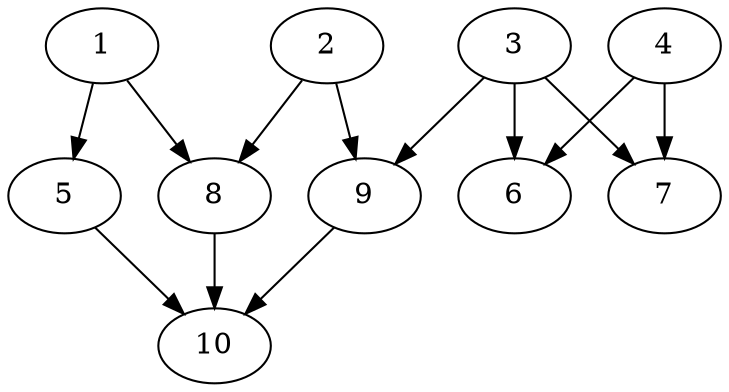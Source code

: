 // DAG automatically generated by daggen at Thu Oct  3 13:58:05 2019
// ./daggen --dot -n 10 --ccr 0.5 --fat 0.7 --regular 0.7 --density 0.5 --mindata 5242880 --maxdata 52428800 
digraph G {
  1 [size="48228352", alpha="0.07", expect_size="24114176"] 
  1 -> 5 [size ="24114176"]
  1 -> 8 [size ="24114176"]
  2 [size="75745280", alpha="0.09", expect_size="37872640"] 
  2 -> 8 [size ="37872640"]
  2 -> 9 [size ="37872640"]
  3 [size="75304960", alpha="0.19", expect_size="37652480"] 
  3 -> 6 [size ="37652480"]
  3 -> 7 [size ="37652480"]
  3 -> 9 [size ="37652480"]
  4 [size="22263808", alpha="0.19", expect_size="11131904"] 
  4 -> 6 [size ="11131904"]
  4 -> 7 [size ="11131904"]
  5 [size="13492224", alpha="0.19", expect_size="6746112"] 
  5 -> 10 [size ="6746112"]
  6 [size="75186176", alpha="0.13", expect_size="37593088"] 
  7 [size="84467712", alpha="0.00", expect_size="42233856"] 
  8 [size="90507264", alpha="0.17", expect_size="45253632"] 
  8 -> 10 [size ="45253632"]
  9 [size="59254784", alpha="0.08", expect_size="29627392"] 
  9 -> 10 [size ="29627392"]
  10 [size="54161408", alpha="0.01", expect_size="27080704"] 
}
